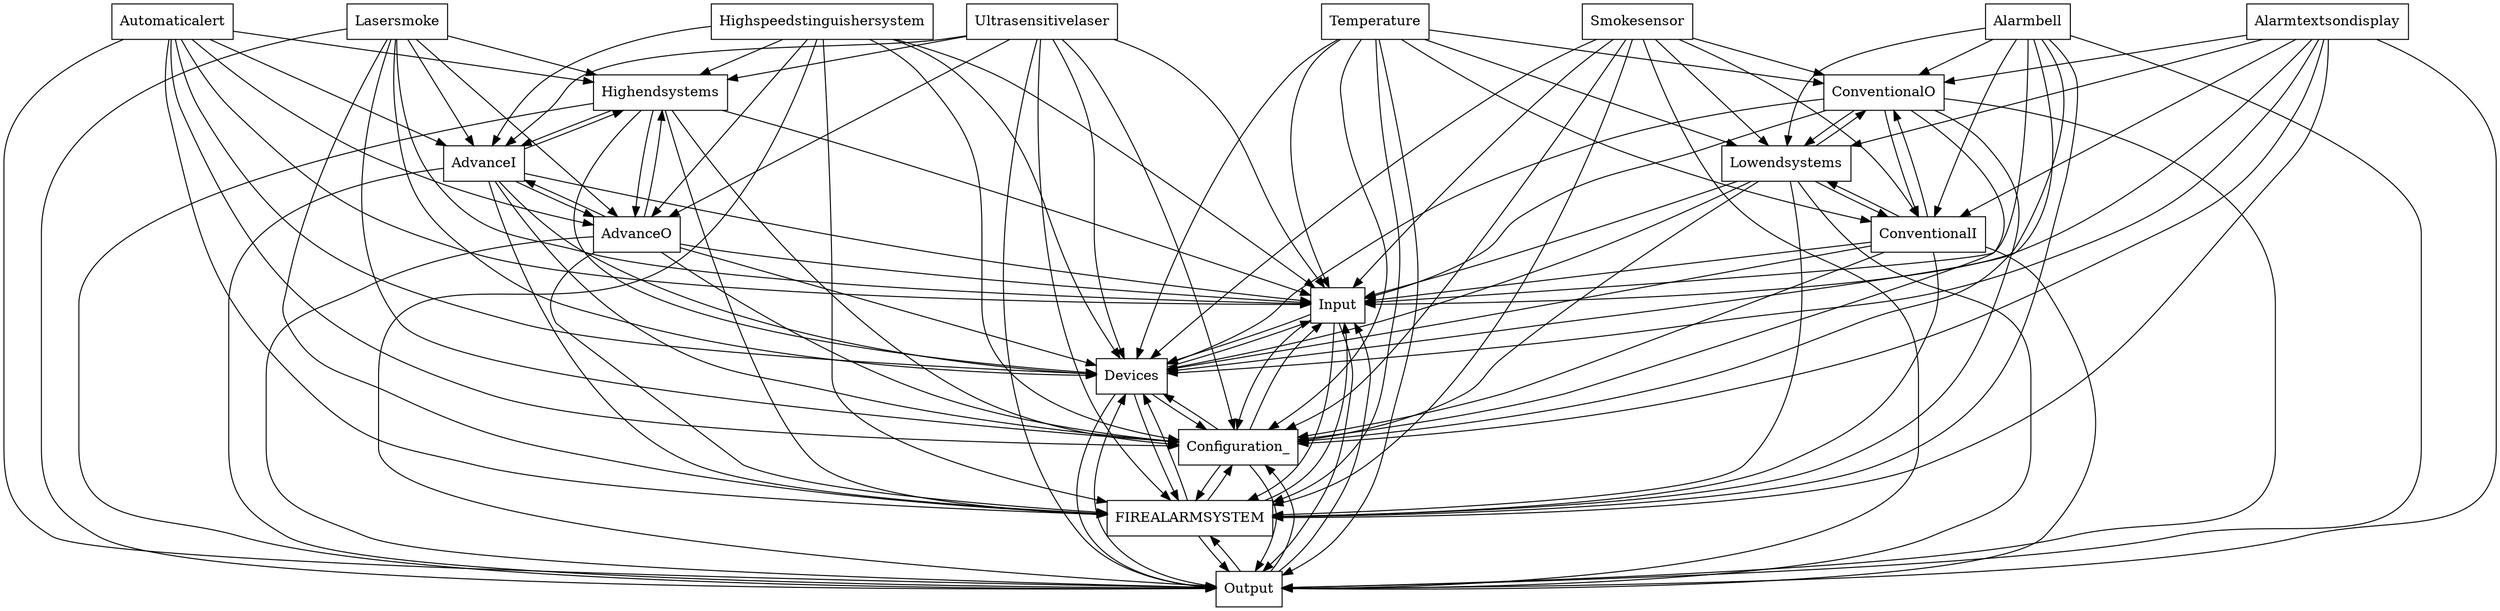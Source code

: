 digraph{
graph [rankdir=TB];
node [shape=box];
edge [arrowhead=normal];
0[label="Highspeedstinguishersystem",]
1[label="Input",]
2[label="Automaticalert",]
3[label="Highendsystems",]
4[label="Devices",]
5[label="Temperature",]
6[label="Output",]
7[label="Lasersmoke",]
8[label="FIREALARMSYSTEM",]
9[label="ConventionalO",]
10[label="Lowendsystems",]
11[label="Ultrasensitivelaser",]
12[label="ConventionalI",]
13[label="AdvanceI",]
14[label="Configuration_",]
15[label="AdvanceO",]
16[label="Alarmbell",]
17[label="Alarmtextsondisplay",]
18[label="Smokesensor",]
0->1[label="",]
0->3[label="",]
0->4[label="",]
0->6[label="",]
0->8[label="",]
0->13[label="",]
0->14[label="",]
0->15[label="",]
1->4[label="",]
1->6[label="",]
1->8[label="",]
1->14[label="",]
2->1[label="",]
2->3[label="",]
2->4[label="",]
2->6[label="",]
2->8[label="",]
2->13[label="",]
2->14[label="",]
2->15[label="",]
3->1[label="",]
3->4[label="",]
3->6[label="",]
3->8[label="",]
3->13[label="",]
3->14[label="",]
3->15[label="",]
4->1[label="",]
4->6[label="",]
4->8[label="",]
4->14[label="",]
5->1[label="",]
5->4[label="",]
5->6[label="",]
5->8[label="",]
5->9[label="",]
5->10[label="",]
5->12[label="",]
5->14[label="",]
6->1[label="",]
6->4[label="",]
6->8[label="",]
6->14[label="",]
7->1[label="",]
7->3[label="",]
7->4[label="",]
7->6[label="",]
7->8[label="",]
7->13[label="",]
7->14[label="",]
7->15[label="",]
8->1[label="",]
8->4[label="",]
8->6[label="",]
8->14[label="",]
9->1[label="",]
9->4[label="",]
9->6[label="",]
9->8[label="",]
9->10[label="",]
9->12[label="",]
9->14[label="",]
10->1[label="",]
10->4[label="",]
10->6[label="",]
10->8[label="",]
10->9[label="",]
10->12[label="",]
10->14[label="",]
11->1[label="",]
11->3[label="",]
11->4[label="",]
11->6[label="",]
11->8[label="",]
11->13[label="",]
11->14[label="",]
11->15[label="",]
12->1[label="",]
12->4[label="",]
12->6[label="",]
12->8[label="",]
12->9[label="",]
12->10[label="",]
12->14[label="",]
13->1[label="",]
13->3[label="",]
13->4[label="",]
13->6[label="",]
13->8[label="",]
13->14[label="",]
13->15[label="",]
14->1[label="",]
14->4[label="",]
14->6[label="",]
14->8[label="",]
15->1[label="",]
15->3[label="",]
15->4[label="",]
15->6[label="",]
15->8[label="",]
15->13[label="",]
15->14[label="",]
16->1[label="",]
16->4[label="",]
16->6[label="",]
16->8[label="",]
16->9[label="",]
16->10[label="",]
16->12[label="",]
16->14[label="",]
17->1[label="",]
17->4[label="",]
17->6[label="",]
17->8[label="",]
17->9[label="",]
17->10[label="",]
17->12[label="",]
17->14[label="",]
18->1[label="",]
18->4[label="",]
18->6[label="",]
18->8[label="",]
18->9[label="",]
18->10[label="",]
18->12[label="",]
18->14[label="",]
}

